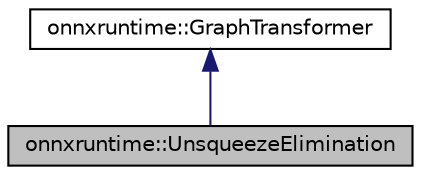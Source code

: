 digraph "onnxruntime::UnsqueezeElimination"
{
  edge [fontname="Helvetica",fontsize="10",labelfontname="Helvetica",labelfontsize="10"];
  node [fontname="Helvetica",fontsize="10",shape=record];
  Node0 [label="onnxruntime::UnsqueezeElimination",height=0.2,width=0.4,color="black", fillcolor="grey75", style="filled", fontcolor="black"];
  Node1 -> Node0 [dir="back",color="midnightblue",fontsize="10",style="solid"];
  Node1 [label="onnxruntime::GraphTransformer",height=0.2,width=0.4,color="black", fillcolor="white", style="filled",URL="$classonnxruntime_1_1GraphTransformer.html"];
}

